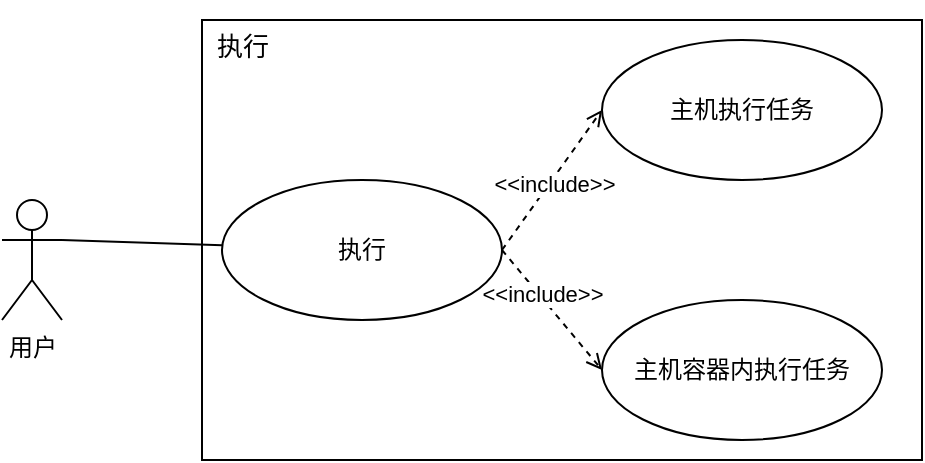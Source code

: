 <mxfile version="21.6.5" type="github">
  <diagram name="第 1 页" id="Wlc3cWirUaBo6eCYiLzQ">
    <mxGraphModel dx="954" dy="458" grid="1" gridSize="10" guides="1" tooltips="1" connect="1" arrows="1" fold="1" page="1" pageScale="1" pageWidth="827" pageHeight="1169" math="0" shadow="0">
      <root>
        <mxCell id="0" />
        <mxCell id="1" parent="0" />
        <mxCell id="9OCXfGyJd7EGRNS2_9ro-1" value="" style="rounded=0;whiteSpace=wrap;html=1;" vertex="1" parent="1">
          <mxGeometry x="250" y="100" width="360" height="220" as="geometry" />
        </mxCell>
        <mxCell id="9OCXfGyJd7EGRNS2_9ro-2" value="用户" style="shape=umlActor;verticalLabelPosition=bottom;verticalAlign=top;html=1;outlineConnect=0;" vertex="1" parent="1">
          <mxGeometry x="150" y="190" width="30" height="60" as="geometry" />
        </mxCell>
        <mxCell id="9OCXfGyJd7EGRNS2_9ro-3" value="&lt;span style=&quot;font-weight: normal;&quot;&gt;&lt;font style=&quot;font-size: 13px;&quot;&gt;执行&lt;/font&gt;&lt;/span&gt;" style="text;strokeColor=none;fillColor=none;html=1;fontSize=24;fontStyle=1;verticalAlign=middle;align=center;" vertex="1" parent="1">
          <mxGeometry x="220" y="90" width="100" height="40" as="geometry" />
        </mxCell>
        <mxCell id="9OCXfGyJd7EGRNS2_9ro-4" style="rounded=0;orthogonalLoop=1;jettySize=auto;html=1;entryX=0;entryY=0.5;entryDx=0;entryDy=0;dashed=1;endArrow=open;endFill=0;exitX=1;exitY=0.5;exitDx=0;exitDy=0;" edge="1" parent="1" source="9OCXfGyJd7EGRNS2_9ro-6" target="9OCXfGyJd7EGRNS2_9ro-7">
          <mxGeometry relative="1" as="geometry" />
        </mxCell>
        <mxCell id="9OCXfGyJd7EGRNS2_9ro-11" value="&amp;lt;&amp;lt;include&amp;gt;&amp;gt;" style="edgeLabel;html=1;align=center;verticalAlign=middle;resizable=0;points=[];" vertex="1" connectable="0" parent="9OCXfGyJd7EGRNS2_9ro-4">
          <mxGeometry x="-0.024" y="-2" relative="1" as="geometry">
            <mxPoint as="offset" />
          </mxGeometry>
        </mxCell>
        <mxCell id="9OCXfGyJd7EGRNS2_9ro-5" style="rounded=0;orthogonalLoop=1;jettySize=auto;html=1;entryX=0;entryY=0.5;entryDx=0;entryDy=0;exitX=1;exitY=0.5;exitDx=0;exitDy=0;dashed=1;endArrow=open;endFill=0;" edge="1" parent="1" source="9OCXfGyJd7EGRNS2_9ro-6" target="9OCXfGyJd7EGRNS2_9ro-8">
          <mxGeometry relative="1" as="geometry" />
        </mxCell>
        <mxCell id="9OCXfGyJd7EGRNS2_9ro-12" value="&amp;lt;&amp;lt;include&amp;gt;&amp;gt;" style="edgeLabel;html=1;align=center;verticalAlign=middle;resizable=0;points=[];" vertex="1" connectable="0" parent="9OCXfGyJd7EGRNS2_9ro-5">
          <mxGeometry x="-0.239" y="1" relative="1" as="geometry">
            <mxPoint as="offset" />
          </mxGeometry>
        </mxCell>
        <mxCell id="9OCXfGyJd7EGRNS2_9ro-6" value="执行" style="ellipse;whiteSpace=wrap;html=1;" vertex="1" parent="1">
          <mxGeometry x="260" y="180" width="140" height="70" as="geometry" />
        </mxCell>
        <mxCell id="9OCXfGyJd7EGRNS2_9ro-7" value="主机执行任务" style="ellipse;whiteSpace=wrap;html=1;" vertex="1" parent="1">
          <mxGeometry x="450" y="110" width="140" height="70" as="geometry" />
        </mxCell>
        <mxCell id="9OCXfGyJd7EGRNS2_9ro-8" value="主机容器内执行任务" style="ellipse;whiteSpace=wrap;html=1;" vertex="1" parent="1">
          <mxGeometry x="450" y="240" width="140" height="70" as="geometry" />
        </mxCell>
        <mxCell id="9OCXfGyJd7EGRNS2_9ro-9" style="rounded=0;orthogonalLoop=1;jettySize=auto;html=1;endArrow=none;endFill=0;exitX=1;exitY=0.333;exitDx=0;exitDy=0;exitPerimeter=0;" edge="1" parent="1" source="9OCXfGyJd7EGRNS2_9ro-2" target="9OCXfGyJd7EGRNS2_9ro-6">
          <mxGeometry relative="1" as="geometry" />
        </mxCell>
      </root>
    </mxGraphModel>
  </diagram>
</mxfile>
